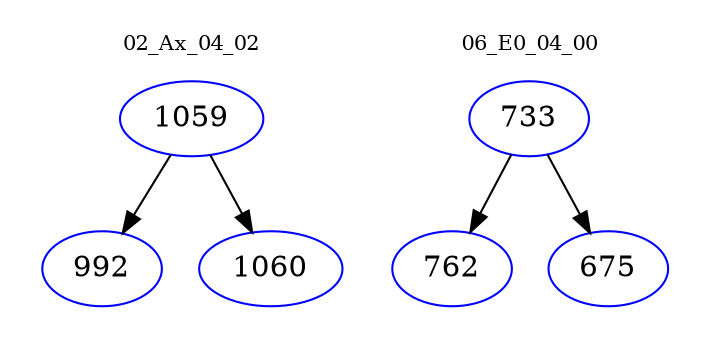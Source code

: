 digraph{
subgraph cluster_0 {
color = white
label = "02_Ax_04_02";
fontsize=10;
T0_1059 [label="1059", color="blue"]
T0_1059 -> T0_992 [color="black"]
T0_992 [label="992", color="blue"]
T0_1059 -> T0_1060 [color="black"]
T0_1060 [label="1060", color="blue"]
}
subgraph cluster_1 {
color = white
label = "06_E0_04_00";
fontsize=10;
T1_733 [label="733", color="blue"]
T1_733 -> T1_762 [color="black"]
T1_762 [label="762", color="blue"]
T1_733 -> T1_675 [color="black"]
T1_675 [label="675", color="blue"]
}
}
